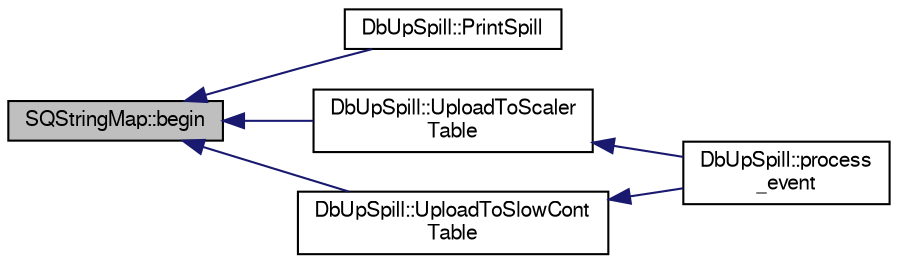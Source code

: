 digraph "SQStringMap::begin"
{
  bgcolor="transparent";
  edge [fontname="FreeSans",fontsize="10",labelfontname="FreeSans",labelfontsize="10"];
  node [fontname="FreeSans",fontsize="10",shape=record];
  rankdir="LR";
  Node1 [label="SQStringMap::begin",height=0.2,width=0.4,color="black", fillcolor="grey75", style="filled" fontcolor="black"];
  Node1 -> Node2 [dir="back",color="midnightblue",fontsize="10",style="solid",fontname="FreeSans"];
  Node2 [label="DbUpSpill::PrintSpill",height=0.2,width=0.4,color="black",URL="$da/dbe/classDbUpSpill.html#a1785c83b3716157d8cadeecf8351ae2c"];
  Node1 -> Node3 [dir="back",color="midnightblue",fontsize="10",style="solid",fontname="FreeSans"];
  Node3 [label="DbUpSpill::UploadToScaler\lTable",height=0.2,width=0.4,color="black",URL="$da/dbe/classDbUpSpill.html#a7dde2019beca93d5ce60c830dfab0384"];
  Node3 -> Node4 [dir="back",color="midnightblue",fontsize="10",style="solid",fontname="FreeSans"];
  Node4 [label="DbUpSpill::process\l_event",height=0.2,width=0.4,color="black",URL="$da/dbe/classDbUpSpill.html#a40696735da3084f1e3e649bff1e63379"];
  Node1 -> Node5 [dir="back",color="midnightblue",fontsize="10",style="solid",fontname="FreeSans"];
  Node5 [label="DbUpSpill::UploadToSlowCont\lTable",height=0.2,width=0.4,color="black",URL="$da/dbe/classDbUpSpill.html#a566bd9523d5240f6a09d44a5ca08c429"];
  Node5 -> Node4 [dir="back",color="midnightblue",fontsize="10",style="solid",fontname="FreeSans"];
}
